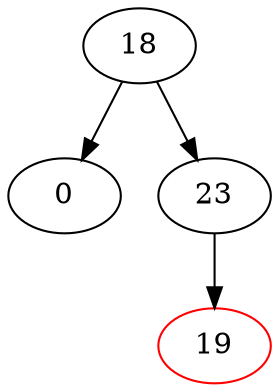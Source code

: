 digraph G { 
	18 [color=black];
	18 -> 0;
	0 [color=black];
	18 -> 23;
	23 [color=black];
	0 [color=black];
	23 [color=black];
	23 -> 19;
	19 [color=red];
	19 [color=red];
}
